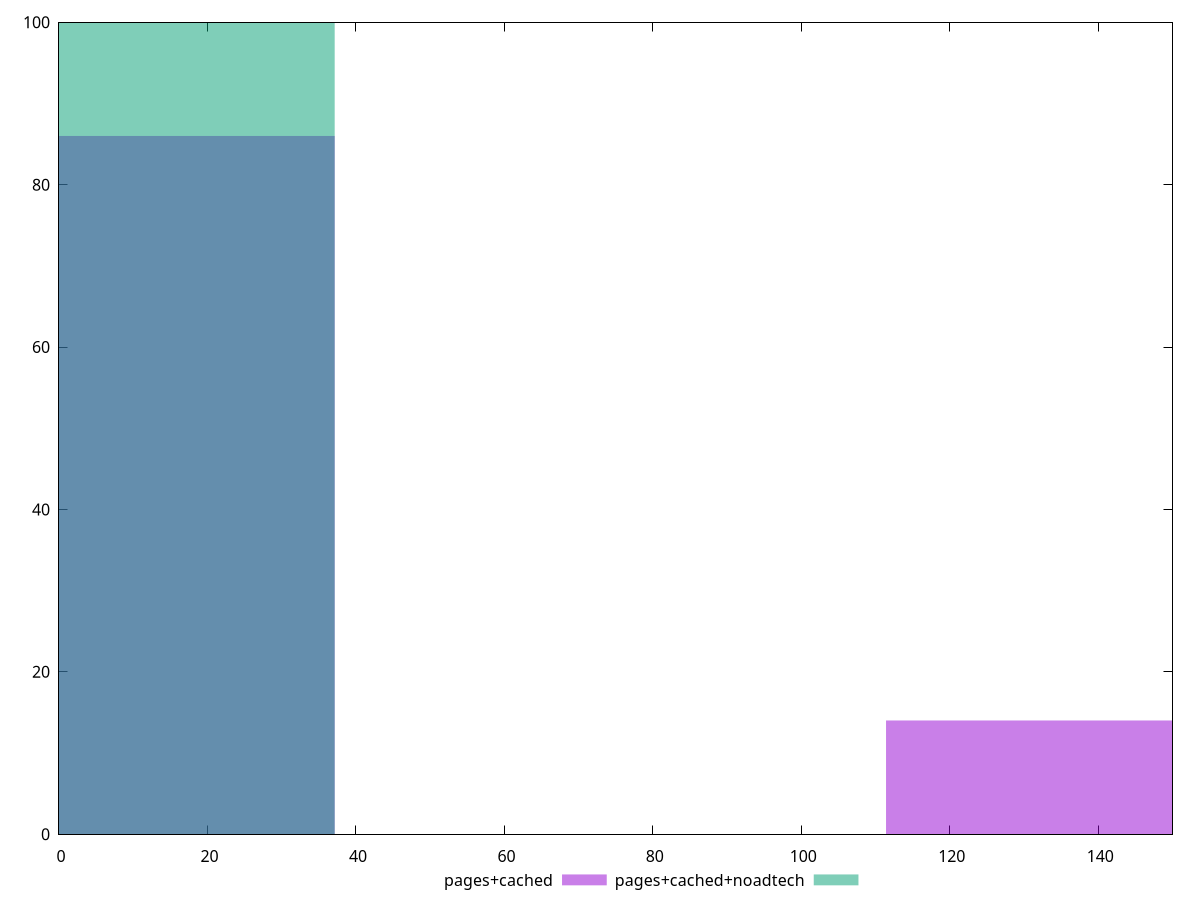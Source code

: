 reset

$pagesCached <<EOF
0 86
148.5473416892139 14
EOF

$pagesCachedNoadtech <<EOF
0 100
EOF

set key outside below
set boxwidth 74.27367084460695
set xrange [0:150]
set yrange [0:100]
set trange [0:100]
set style fill transparent solid 0.5 noborder
set terminal svg size 640, 500 enhanced background rgb 'white'
set output "report_00018_2021-02-10T15-25-16.877Z/unminified-css/comparison/histogram/1_vs_2.svg"

plot $pagesCached title "pages+cached" with boxes, \
     $pagesCachedNoadtech title "pages+cached+noadtech" with boxes

reset
